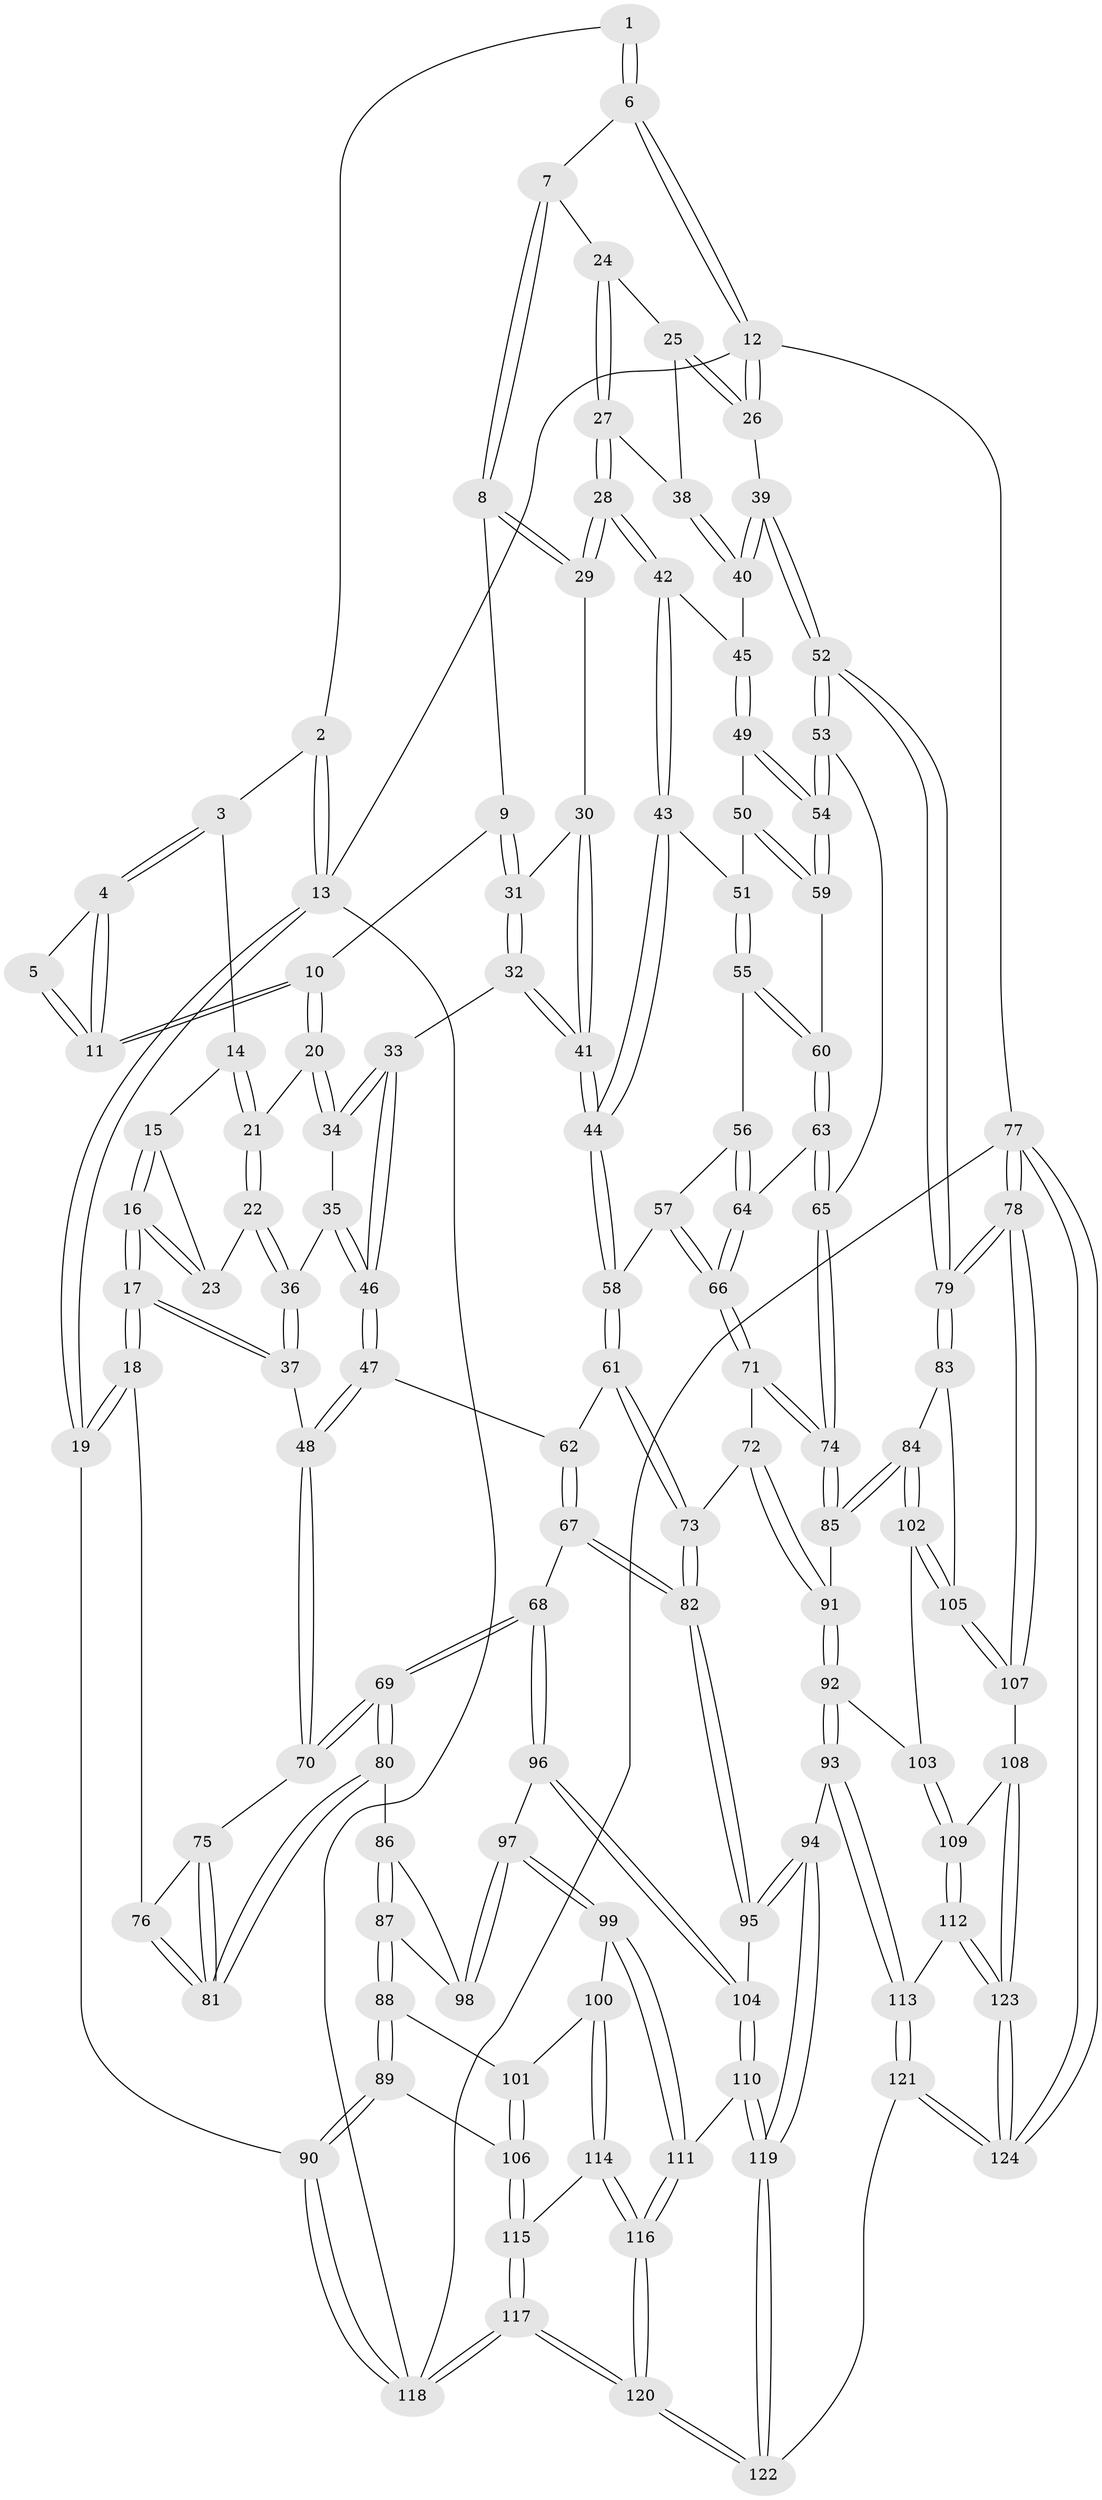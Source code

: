 // coarse degree distribution, {3: 0.13157894736842105, 5: 0.3684210526315789, 4: 0.40789473684210525, 6: 0.09210526315789473}
// Generated by graph-tools (version 1.1) at 2025/24/03/03/25 07:24:31]
// undirected, 124 vertices, 307 edges
graph export_dot {
graph [start="1"]
  node [color=gray90,style=filled];
  1 [pos="+0.6091612721059113+0"];
  2 [pos="+0.21806124593796503+0"];
  3 [pos="+0.23557492963949048+0"];
  4 [pos="+0.4152931171512578+0.09873398441150032"];
  5 [pos="+0.5887485543659992+0"];
  6 [pos="+0.6804057244270308+0"];
  7 [pos="+0.6969617207463416+0.036494782447445535"];
  8 [pos="+0.6893390931161224+0.05144431438285361"];
  9 [pos="+0.523894982222345+0.16691980513861265"];
  10 [pos="+0.4492455360299731+0.1615645650701328"];
  11 [pos="+0.4474835398894765+0.1541623651341309"];
  12 [pos="+1+0"];
  13 [pos="+0+0"];
  14 [pos="+0.23479132772773334+0"];
  15 [pos="+0.18953156492752976+0.03538975644037671"];
  16 [pos="+0.060097751551332165+0.24583969704242625"];
  17 [pos="+0+0.3486229802743506"];
  18 [pos="+0+0.3601918221183395"];
  19 [pos="+0+0.3670169545978852"];
  20 [pos="+0.44171028163164927+0.1700443712758389"];
  21 [pos="+0.3095469324227907+0.163937046118771"];
  22 [pos="+0.281089832755494+0.21173779761933884"];
  23 [pos="+0.23158308927916704+0.1960285758300223"];
  24 [pos="+0.8049284732750783+0.11591762460419981"];
  25 [pos="+0.9307335744084206+0.16891351054884707"];
  26 [pos="+1+0.1850033812554042"];
  27 [pos="+0.7836687595415175+0.26958373574408534"];
  28 [pos="+0.7615153787568323+0.28575364367970746"];
  29 [pos="+0.6834375241670197+0.23777039260977773"];
  30 [pos="+0.6813862169604296+0.2394193669192618"];
  31 [pos="+0.5536550726929583+0.23233578501655192"];
  32 [pos="+0.5389155149828194+0.3315646860886676"];
  33 [pos="+0.47201113378231374+0.3425080476005261"];
  34 [pos="+0.44025607956452767+0.1758957430417434"];
  35 [pos="+0.332043456823631+0.2919156170737657"];
  36 [pos="+0.29728294242567055+0.2847847867964215"];
  37 [pos="+0.21287152733025327+0.3492490131024638"];
  38 [pos="+0.8340890492092699+0.2577223178953074"];
  39 [pos="+1+0.1997934247171221"];
  40 [pos="+0.8769940609494818+0.3305713719351032"];
  41 [pos="+0.607034414535114+0.3610593241583572"];
  42 [pos="+0.7671806105888931+0.3200418535116714"];
  43 [pos="+0.7490867828638148+0.3564038114613399"];
  44 [pos="+0.6117989213704694+0.3694482877634612"];
  45 [pos="+0.8538132120158284+0.35402614888660094"];
  46 [pos="+0.4284094203249688+0.37685801342058806"];
  47 [pos="+0.42681930094295334+0.3838670329113383"];
  48 [pos="+0.3195857674421014+0.4756940290265282"];
  49 [pos="+0.8566258774782776+0.3962198555265945"];
  50 [pos="+0.7799109153901638+0.3984082805682612"];
  51 [pos="+0.7545681506145341+0.3876341446571766"];
  52 [pos="+1+0.5099895000298584"];
  53 [pos="+0.9118869433315924+0.4988672885220757"];
  54 [pos="+0.8917424742542079+0.47517537954799094"];
  55 [pos="+0.7407327937779823+0.42045748094011604"];
  56 [pos="+0.7074600821797075+0.4354046446636406"];
  57 [pos="+0.66509110654744+0.4405883520631432"];
  58 [pos="+0.6198766878791212+0.428761153594929"];
  59 [pos="+0.809785847584083+0.4484446706333037"];
  60 [pos="+0.7633658270034647+0.4535272974544164"];
  61 [pos="+0.5705138223110777+0.5225142638965055"];
  62 [pos="+0.4609105148140556+0.43459753465890294"];
  63 [pos="+0.7562315314600863+0.4984947332664558"];
  64 [pos="+0.7388825750065872+0.4990713080989563"];
  65 [pos="+0.8281629569805614+0.5575071405220737"];
  66 [pos="+0.7114290626052998+0.509441738310068"];
  67 [pos="+0.40015722828448946+0.6400779297516919"];
  68 [pos="+0.3915078344686744+0.6380975434159085"];
  69 [pos="+0.3390336645338676+0.5924481973283527"];
  70 [pos="+0.3189436470510534+0.4792665223916764"];
  71 [pos="+0.6902624205169297+0.5434358216387234"];
  72 [pos="+0.5885219467717036+0.564386408484828"];
  73 [pos="+0.5714783076676535+0.5513851040526296"];
  74 [pos="+0.7937341455588495+0.6181422765034033"];
  75 [pos="+0.2065752335824484+0.4943512389836957"];
  76 [pos="+0.01590893945851503+0.4192077063313904"];
  77 [pos="+1+1"];
  78 [pos="+1+0.7588745548289603"];
  79 [pos="+1+0.6108312003747733"];
  80 [pos="+0.2160333487733173+0.6115223622549613"];
  81 [pos="+0.21198356662899606+0.6051564832693348"];
  82 [pos="+0.40230221984478315+0.6409041226709022"];
  83 [pos="+1+0.6498769600462421"];
  84 [pos="+0.7871298575180169+0.6755640458456864"];
  85 [pos="+0.7848475355024973+0.6694086774268031"];
  86 [pos="+0.21327859632081972+0.614691645877633"];
  87 [pos="+0.0811190390514709+0.659540900201806"];
  88 [pos="+0.026058518713012787+0.6768630903891797"];
  89 [pos="+0+0.639358528385393"];
  90 [pos="+0+0.6186504809594969"];
  91 [pos="+0.6262090349933059+0.6364184382325584"];
  92 [pos="+0.5872911621009672+0.760223709366419"];
  93 [pos="+0.515198641092137+0.8181897451079583"];
  94 [pos="+0.5151931914198409+0.8181890518487729"];
  95 [pos="+0.49238333289130864+0.7933841448659233"];
  96 [pos="+0.278988474905709+0.7622437131615624"];
  97 [pos="+0.2104265118620072+0.7655503481593051"];
  98 [pos="+0.2099481863802588+0.6996172850524869"];
  99 [pos="+0.18210723973141396+0.7828955433545478"];
  100 [pos="+0.176778955735402+0.783347778900994"];
  101 [pos="+0.11879667196705028+0.7469224505349458"];
  102 [pos="+0.7874043142330897+0.6998598276107761"];
  103 [pos="+0.7122635691664616+0.7638410545012011"];
  104 [pos="+0.3109849251836791+0.8159660890539718"];
  105 [pos="+0.8400255689937864+0.7683008312636597"];
  106 [pos="+0.06121094846955416+0.8492268518607953"];
  107 [pos="+0.8771750122691849+0.8596834784166035"];
  108 [pos="+0.8608874803453634+0.8884007016611225"];
  109 [pos="+0.7176038763614243+0.8465589624654906"];
  110 [pos="+0.311385167364691+0.9152232318304335"];
  111 [pos="+0.24763395970081079+0.9085937478769103"];
  112 [pos="+0.6358925913522685+0.9148001336343446"];
  113 [pos="+0.6167751921809653+0.9238014697656042"];
  114 [pos="+0.1216451376644927+0.8686334819076927"];
  115 [pos="+0.08066602092851605+0.8814662499255058"];
  116 [pos="+0.18842903610323916+0.9445277873464972"];
  117 [pos="+0+1"];
  118 [pos="+0+1"];
  119 [pos="+0.3769816701711181+0.970006843958899"];
  120 [pos="+0+1"];
  121 [pos="+0.6441542067635576+1"];
  122 [pos="+0.3837186365776841+1"];
  123 [pos="+0.8537766755631996+0.9374232494651263"];
  124 [pos="+0.878924589514569+1"];
  1 -- 2;
  1 -- 6;
  1 -- 6;
  2 -- 3;
  2 -- 13;
  2 -- 13;
  3 -- 4;
  3 -- 4;
  3 -- 14;
  4 -- 5;
  4 -- 11;
  4 -- 11;
  5 -- 11;
  5 -- 11;
  6 -- 7;
  6 -- 12;
  6 -- 12;
  7 -- 8;
  7 -- 8;
  7 -- 24;
  8 -- 9;
  8 -- 29;
  8 -- 29;
  9 -- 10;
  9 -- 31;
  9 -- 31;
  10 -- 11;
  10 -- 11;
  10 -- 20;
  10 -- 20;
  12 -- 13;
  12 -- 26;
  12 -- 26;
  12 -- 77;
  13 -- 19;
  13 -- 19;
  13 -- 118;
  14 -- 15;
  14 -- 21;
  14 -- 21;
  15 -- 16;
  15 -- 16;
  15 -- 23;
  16 -- 17;
  16 -- 17;
  16 -- 23;
  16 -- 23;
  17 -- 18;
  17 -- 18;
  17 -- 37;
  17 -- 37;
  18 -- 19;
  18 -- 19;
  18 -- 76;
  19 -- 90;
  20 -- 21;
  20 -- 34;
  20 -- 34;
  21 -- 22;
  21 -- 22;
  22 -- 23;
  22 -- 36;
  22 -- 36;
  24 -- 25;
  24 -- 27;
  24 -- 27;
  25 -- 26;
  25 -- 26;
  25 -- 38;
  26 -- 39;
  27 -- 28;
  27 -- 28;
  27 -- 38;
  28 -- 29;
  28 -- 29;
  28 -- 42;
  28 -- 42;
  29 -- 30;
  30 -- 31;
  30 -- 41;
  30 -- 41;
  31 -- 32;
  31 -- 32;
  32 -- 33;
  32 -- 41;
  32 -- 41;
  33 -- 34;
  33 -- 34;
  33 -- 46;
  33 -- 46;
  34 -- 35;
  35 -- 36;
  35 -- 46;
  35 -- 46;
  36 -- 37;
  36 -- 37;
  37 -- 48;
  38 -- 40;
  38 -- 40;
  39 -- 40;
  39 -- 40;
  39 -- 52;
  39 -- 52;
  40 -- 45;
  41 -- 44;
  41 -- 44;
  42 -- 43;
  42 -- 43;
  42 -- 45;
  43 -- 44;
  43 -- 44;
  43 -- 51;
  44 -- 58;
  44 -- 58;
  45 -- 49;
  45 -- 49;
  46 -- 47;
  46 -- 47;
  47 -- 48;
  47 -- 48;
  47 -- 62;
  48 -- 70;
  48 -- 70;
  49 -- 50;
  49 -- 54;
  49 -- 54;
  50 -- 51;
  50 -- 59;
  50 -- 59;
  51 -- 55;
  51 -- 55;
  52 -- 53;
  52 -- 53;
  52 -- 79;
  52 -- 79;
  53 -- 54;
  53 -- 54;
  53 -- 65;
  54 -- 59;
  54 -- 59;
  55 -- 56;
  55 -- 60;
  55 -- 60;
  56 -- 57;
  56 -- 64;
  56 -- 64;
  57 -- 58;
  57 -- 66;
  57 -- 66;
  58 -- 61;
  58 -- 61;
  59 -- 60;
  60 -- 63;
  60 -- 63;
  61 -- 62;
  61 -- 73;
  61 -- 73;
  62 -- 67;
  62 -- 67;
  63 -- 64;
  63 -- 65;
  63 -- 65;
  64 -- 66;
  64 -- 66;
  65 -- 74;
  65 -- 74;
  66 -- 71;
  66 -- 71;
  67 -- 68;
  67 -- 82;
  67 -- 82;
  68 -- 69;
  68 -- 69;
  68 -- 96;
  68 -- 96;
  69 -- 70;
  69 -- 70;
  69 -- 80;
  69 -- 80;
  70 -- 75;
  71 -- 72;
  71 -- 74;
  71 -- 74;
  72 -- 73;
  72 -- 91;
  72 -- 91;
  73 -- 82;
  73 -- 82;
  74 -- 85;
  74 -- 85;
  75 -- 76;
  75 -- 81;
  75 -- 81;
  76 -- 81;
  76 -- 81;
  77 -- 78;
  77 -- 78;
  77 -- 124;
  77 -- 124;
  77 -- 118;
  78 -- 79;
  78 -- 79;
  78 -- 107;
  78 -- 107;
  79 -- 83;
  79 -- 83;
  80 -- 81;
  80 -- 81;
  80 -- 86;
  82 -- 95;
  82 -- 95;
  83 -- 84;
  83 -- 105;
  84 -- 85;
  84 -- 85;
  84 -- 102;
  84 -- 102;
  85 -- 91;
  86 -- 87;
  86 -- 87;
  86 -- 98;
  87 -- 88;
  87 -- 88;
  87 -- 98;
  88 -- 89;
  88 -- 89;
  88 -- 101;
  89 -- 90;
  89 -- 90;
  89 -- 106;
  90 -- 118;
  90 -- 118;
  91 -- 92;
  91 -- 92;
  92 -- 93;
  92 -- 93;
  92 -- 103;
  93 -- 94;
  93 -- 113;
  93 -- 113;
  94 -- 95;
  94 -- 95;
  94 -- 119;
  94 -- 119;
  95 -- 104;
  96 -- 97;
  96 -- 104;
  96 -- 104;
  97 -- 98;
  97 -- 98;
  97 -- 99;
  97 -- 99;
  99 -- 100;
  99 -- 111;
  99 -- 111;
  100 -- 101;
  100 -- 114;
  100 -- 114;
  101 -- 106;
  101 -- 106;
  102 -- 103;
  102 -- 105;
  102 -- 105;
  103 -- 109;
  103 -- 109;
  104 -- 110;
  104 -- 110;
  105 -- 107;
  105 -- 107;
  106 -- 115;
  106 -- 115;
  107 -- 108;
  108 -- 109;
  108 -- 123;
  108 -- 123;
  109 -- 112;
  109 -- 112;
  110 -- 111;
  110 -- 119;
  110 -- 119;
  111 -- 116;
  111 -- 116;
  112 -- 113;
  112 -- 123;
  112 -- 123;
  113 -- 121;
  113 -- 121;
  114 -- 115;
  114 -- 116;
  114 -- 116;
  115 -- 117;
  115 -- 117;
  116 -- 120;
  116 -- 120;
  117 -- 118;
  117 -- 118;
  117 -- 120;
  117 -- 120;
  119 -- 122;
  119 -- 122;
  120 -- 122;
  120 -- 122;
  121 -- 122;
  121 -- 124;
  121 -- 124;
  123 -- 124;
  123 -- 124;
}
